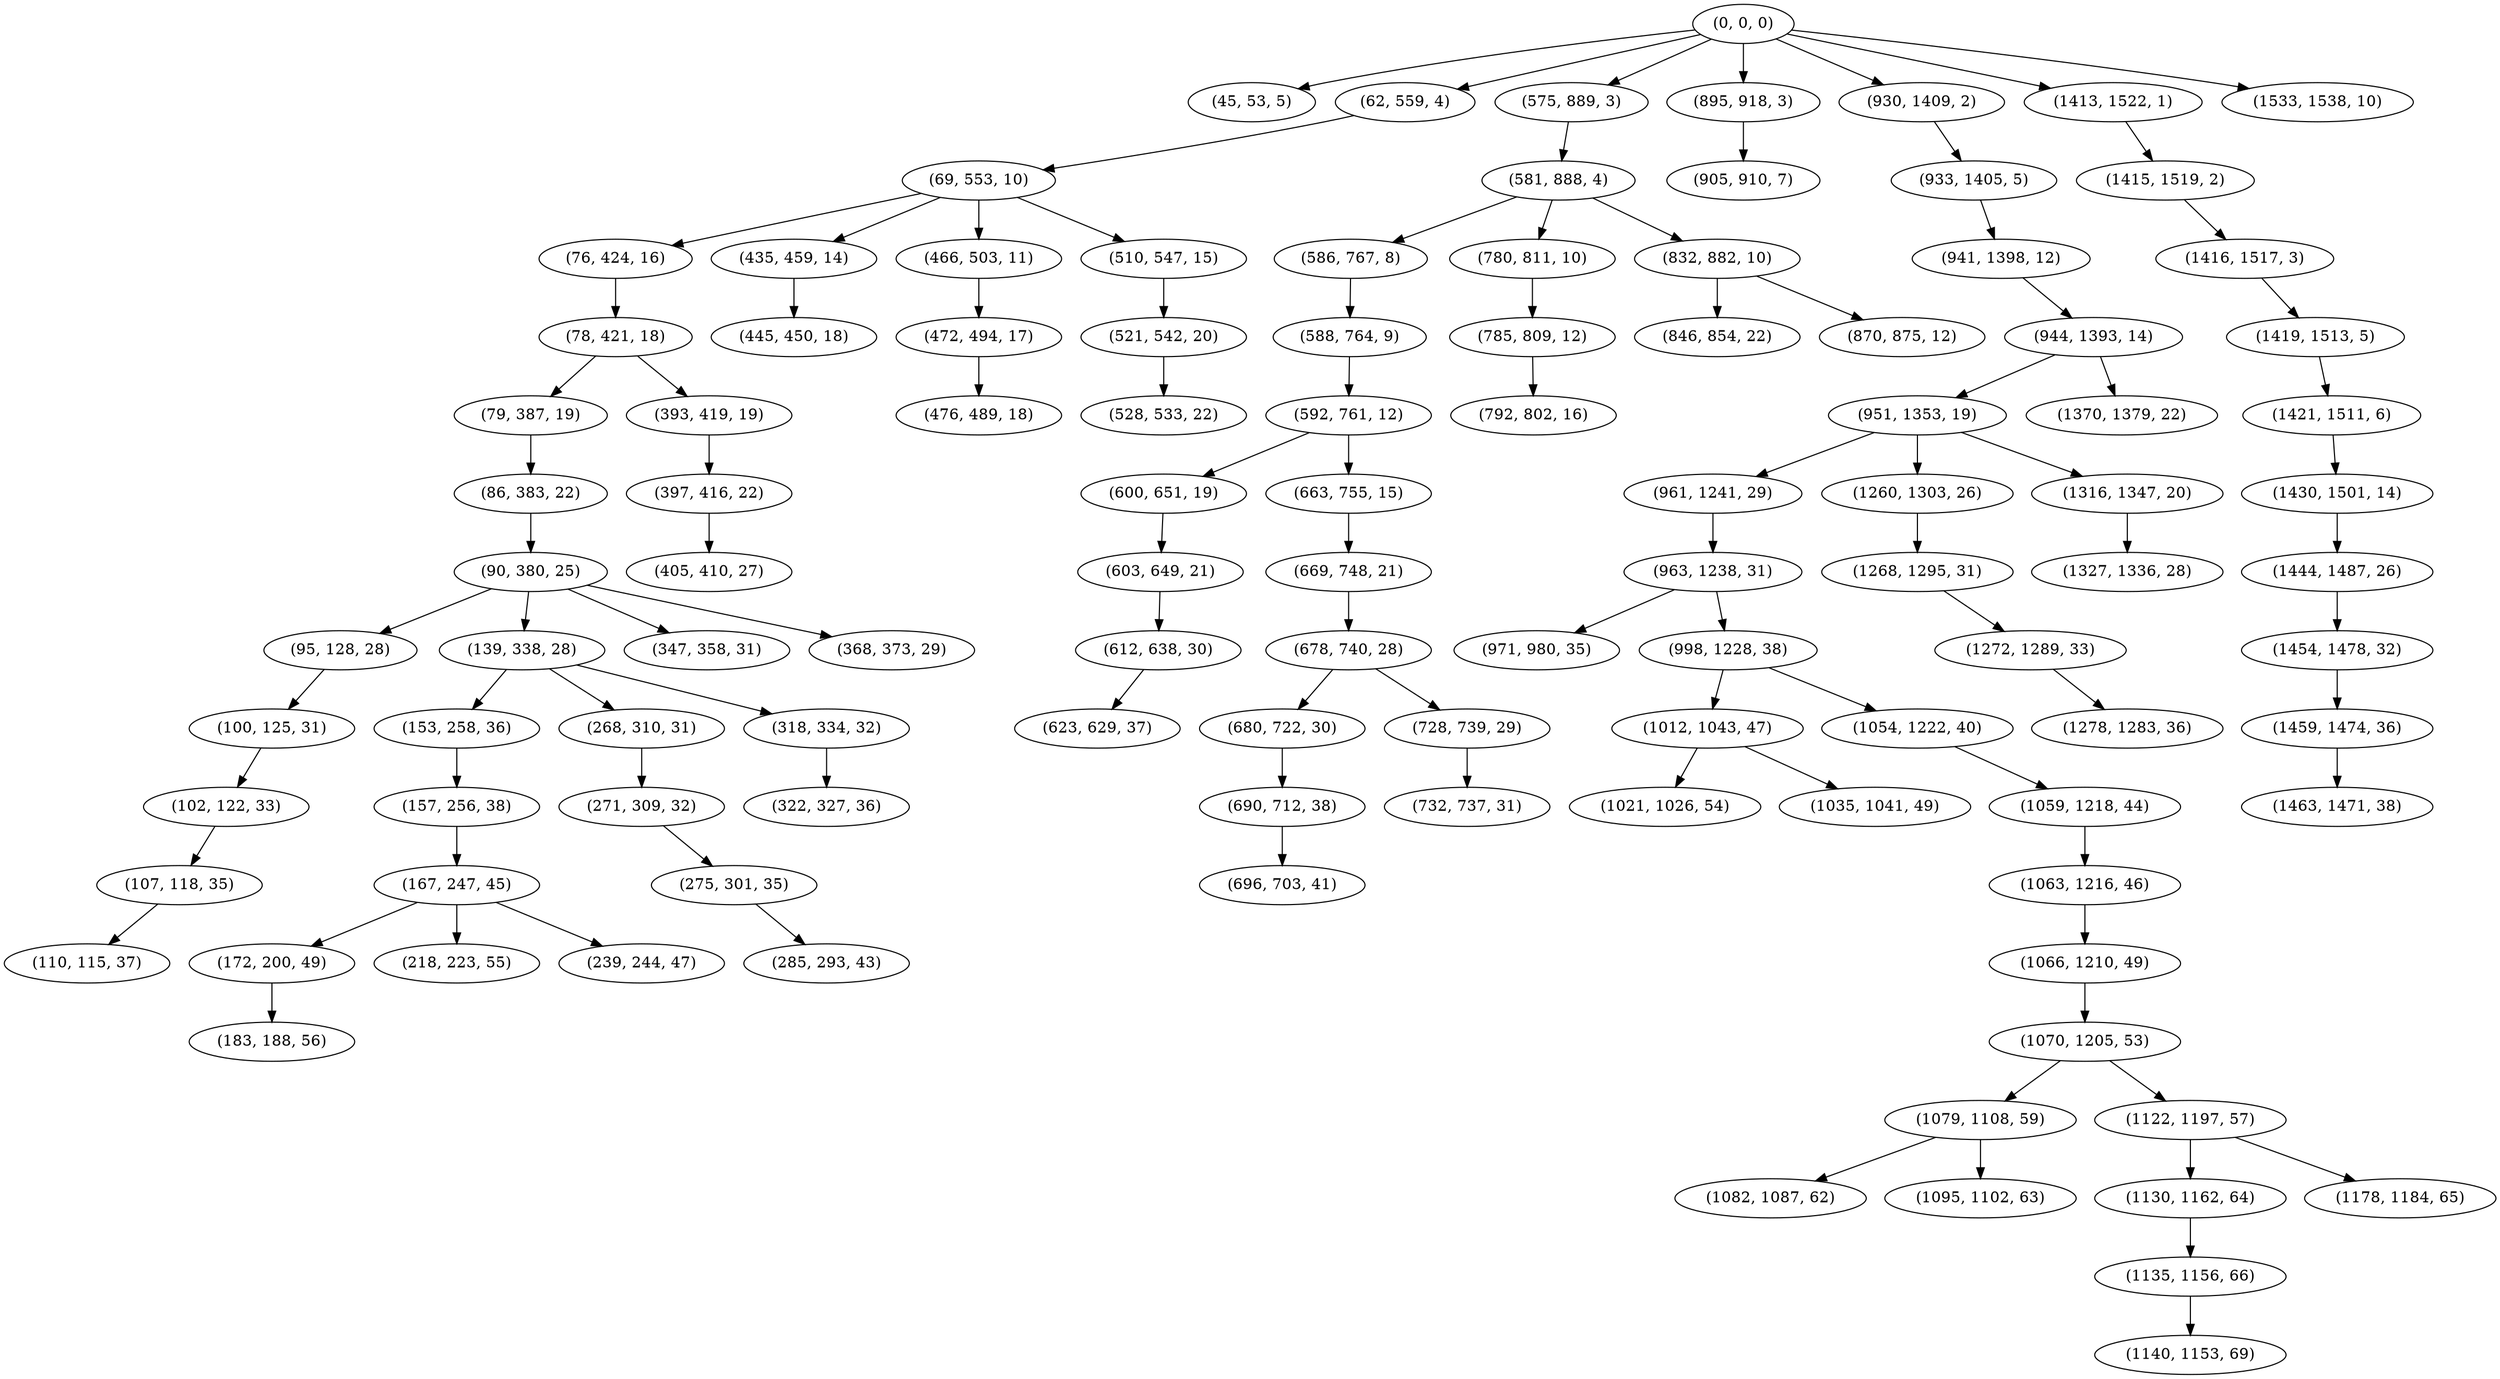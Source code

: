 digraph tree {
    "(0, 0, 0)";
    "(45, 53, 5)";
    "(62, 559, 4)";
    "(69, 553, 10)";
    "(76, 424, 16)";
    "(78, 421, 18)";
    "(79, 387, 19)";
    "(86, 383, 22)";
    "(90, 380, 25)";
    "(95, 128, 28)";
    "(100, 125, 31)";
    "(102, 122, 33)";
    "(107, 118, 35)";
    "(110, 115, 37)";
    "(139, 338, 28)";
    "(153, 258, 36)";
    "(157, 256, 38)";
    "(167, 247, 45)";
    "(172, 200, 49)";
    "(183, 188, 56)";
    "(218, 223, 55)";
    "(239, 244, 47)";
    "(268, 310, 31)";
    "(271, 309, 32)";
    "(275, 301, 35)";
    "(285, 293, 43)";
    "(318, 334, 32)";
    "(322, 327, 36)";
    "(347, 358, 31)";
    "(368, 373, 29)";
    "(393, 419, 19)";
    "(397, 416, 22)";
    "(405, 410, 27)";
    "(435, 459, 14)";
    "(445, 450, 18)";
    "(466, 503, 11)";
    "(472, 494, 17)";
    "(476, 489, 18)";
    "(510, 547, 15)";
    "(521, 542, 20)";
    "(528, 533, 22)";
    "(575, 889, 3)";
    "(581, 888, 4)";
    "(586, 767, 8)";
    "(588, 764, 9)";
    "(592, 761, 12)";
    "(600, 651, 19)";
    "(603, 649, 21)";
    "(612, 638, 30)";
    "(623, 629, 37)";
    "(663, 755, 15)";
    "(669, 748, 21)";
    "(678, 740, 28)";
    "(680, 722, 30)";
    "(690, 712, 38)";
    "(696, 703, 41)";
    "(728, 739, 29)";
    "(732, 737, 31)";
    "(780, 811, 10)";
    "(785, 809, 12)";
    "(792, 802, 16)";
    "(832, 882, 10)";
    "(846, 854, 22)";
    "(870, 875, 12)";
    "(895, 918, 3)";
    "(905, 910, 7)";
    "(930, 1409, 2)";
    "(933, 1405, 5)";
    "(941, 1398, 12)";
    "(944, 1393, 14)";
    "(951, 1353, 19)";
    "(961, 1241, 29)";
    "(963, 1238, 31)";
    "(971, 980, 35)";
    "(998, 1228, 38)";
    "(1012, 1043, 47)";
    "(1021, 1026, 54)";
    "(1035, 1041, 49)";
    "(1054, 1222, 40)";
    "(1059, 1218, 44)";
    "(1063, 1216, 46)";
    "(1066, 1210, 49)";
    "(1070, 1205, 53)";
    "(1079, 1108, 59)";
    "(1082, 1087, 62)";
    "(1095, 1102, 63)";
    "(1122, 1197, 57)";
    "(1130, 1162, 64)";
    "(1135, 1156, 66)";
    "(1140, 1153, 69)";
    "(1178, 1184, 65)";
    "(1260, 1303, 26)";
    "(1268, 1295, 31)";
    "(1272, 1289, 33)";
    "(1278, 1283, 36)";
    "(1316, 1347, 20)";
    "(1327, 1336, 28)";
    "(1370, 1379, 22)";
    "(1413, 1522, 1)";
    "(1415, 1519, 2)";
    "(1416, 1517, 3)";
    "(1419, 1513, 5)";
    "(1421, 1511, 6)";
    "(1430, 1501, 14)";
    "(1444, 1487, 26)";
    "(1454, 1478, 32)";
    "(1459, 1474, 36)";
    "(1463, 1471, 38)";
    "(1533, 1538, 10)";
    "(0, 0, 0)" -> "(45, 53, 5)";
    "(0, 0, 0)" -> "(62, 559, 4)";
    "(0, 0, 0)" -> "(575, 889, 3)";
    "(0, 0, 0)" -> "(895, 918, 3)";
    "(0, 0, 0)" -> "(930, 1409, 2)";
    "(0, 0, 0)" -> "(1413, 1522, 1)";
    "(0, 0, 0)" -> "(1533, 1538, 10)";
    "(62, 559, 4)" -> "(69, 553, 10)";
    "(69, 553, 10)" -> "(76, 424, 16)";
    "(69, 553, 10)" -> "(435, 459, 14)";
    "(69, 553, 10)" -> "(466, 503, 11)";
    "(69, 553, 10)" -> "(510, 547, 15)";
    "(76, 424, 16)" -> "(78, 421, 18)";
    "(78, 421, 18)" -> "(79, 387, 19)";
    "(78, 421, 18)" -> "(393, 419, 19)";
    "(79, 387, 19)" -> "(86, 383, 22)";
    "(86, 383, 22)" -> "(90, 380, 25)";
    "(90, 380, 25)" -> "(95, 128, 28)";
    "(90, 380, 25)" -> "(139, 338, 28)";
    "(90, 380, 25)" -> "(347, 358, 31)";
    "(90, 380, 25)" -> "(368, 373, 29)";
    "(95, 128, 28)" -> "(100, 125, 31)";
    "(100, 125, 31)" -> "(102, 122, 33)";
    "(102, 122, 33)" -> "(107, 118, 35)";
    "(107, 118, 35)" -> "(110, 115, 37)";
    "(139, 338, 28)" -> "(153, 258, 36)";
    "(139, 338, 28)" -> "(268, 310, 31)";
    "(139, 338, 28)" -> "(318, 334, 32)";
    "(153, 258, 36)" -> "(157, 256, 38)";
    "(157, 256, 38)" -> "(167, 247, 45)";
    "(167, 247, 45)" -> "(172, 200, 49)";
    "(167, 247, 45)" -> "(218, 223, 55)";
    "(167, 247, 45)" -> "(239, 244, 47)";
    "(172, 200, 49)" -> "(183, 188, 56)";
    "(268, 310, 31)" -> "(271, 309, 32)";
    "(271, 309, 32)" -> "(275, 301, 35)";
    "(275, 301, 35)" -> "(285, 293, 43)";
    "(318, 334, 32)" -> "(322, 327, 36)";
    "(393, 419, 19)" -> "(397, 416, 22)";
    "(397, 416, 22)" -> "(405, 410, 27)";
    "(435, 459, 14)" -> "(445, 450, 18)";
    "(466, 503, 11)" -> "(472, 494, 17)";
    "(472, 494, 17)" -> "(476, 489, 18)";
    "(510, 547, 15)" -> "(521, 542, 20)";
    "(521, 542, 20)" -> "(528, 533, 22)";
    "(575, 889, 3)" -> "(581, 888, 4)";
    "(581, 888, 4)" -> "(586, 767, 8)";
    "(581, 888, 4)" -> "(780, 811, 10)";
    "(581, 888, 4)" -> "(832, 882, 10)";
    "(586, 767, 8)" -> "(588, 764, 9)";
    "(588, 764, 9)" -> "(592, 761, 12)";
    "(592, 761, 12)" -> "(600, 651, 19)";
    "(592, 761, 12)" -> "(663, 755, 15)";
    "(600, 651, 19)" -> "(603, 649, 21)";
    "(603, 649, 21)" -> "(612, 638, 30)";
    "(612, 638, 30)" -> "(623, 629, 37)";
    "(663, 755, 15)" -> "(669, 748, 21)";
    "(669, 748, 21)" -> "(678, 740, 28)";
    "(678, 740, 28)" -> "(680, 722, 30)";
    "(678, 740, 28)" -> "(728, 739, 29)";
    "(680, 722, 30)" -> "(690, 712, 38)";
    "(690, 712, 38)" -> "(696, 703, 41)";
    "(728, 739, 29)" -> "(732, 737, 31)";
    "(780, 811, 10)" -> "(785, 809, 12)";
    "(785, 809, 12)" -> "(792, 802, 16)";
    "(832, 882, 10)" -> "(846, 854, 22)";
    "(832, 882, 10)" -> "(870, 875, 12)";
    "(895, 918, 3)" -> "(905, 910, 7)";
    "(930, 1409, 2)" -> "(933, 1405, 5)";
    "(933, 1405, 5)" -> "(941, 1398, 12)";
    "(941, 1398, 12)" -> "(944, 1393, 14)";
    "(944, 1393, 14)" -> "(951, 1353, 19)";
    "(944, 1393, 14)" -> "(1370, 1379, 22)";
    "(951, 1353, 19)" -> "(961, 1241, 29)";
    "(951, 1353, 19)" -> "(1260, 1303, 26)";
    "(951, 1353, 19)" -> "(1316, 1347, 20)";
    "(961, 1241, 29)" -> "(963, 1238, 31)";
    "(963, 1238, 31)" -> "(971, 980, 35)";
    "(963, 1238, 31)" -> "(998, 1228, 38)";
    "(998, 1228, 38)" -> "(1012, 1043, 47)";
    "(998, 1228, 38)" -> "(1054, 1222, 40)";
    "(1012, 1043, 47)" -> "(1021, 1026, 54)";
    "(1012, 1043, 47)" -> "(1035, 1041, 49)";
    "(1054, 1222, 40)" -> "(1059, 1218, 44)";
    "(1059, 1218, 44)" -> "(1063, 1216, 46)";
    "(1063, 1216, 46)" -> "(1066, 1210, 49)";
    "(1066, 1210, 49)" -> "(1070, 1205, 53)";
    "(1070, 1205, 53)" -> "(1079, 1108, 59)";
    "(1070, 1205, 53)" -> "(1122, 1197, 57)";
    "(1079, 1108, 59)" -> "(1082, 1087, 62)";
    "(1079, 1108, 59)" -> "(1095, 1102, 63)";
    "(1122, 1197, 57)" -> "(1130, 1162, 64)";
    "(1122, 1197, 57)" -> "(1178, 1184, 65)";
    "(1130, 1162, 64)" -> "(1135, 1156, 66)";
    "(1135, 1156, 66)" -> "(1140, 1153, 69)";
    "(1260, 1303, 26)" -> "(1268, 1295, 31)";
    "(1268, 1295, 31)" -> "(1272, 1289, 33)";
    "(1272, 1289, 33)" -> "(1278, 1283, 36)";
    "(1316, 1347, 20)" -> "(1327, 1336, 28)";
    "(1413, 1522, 1)" -> "(1415, 1519, 2)";
    "(1415, 1519, 2)" -> "(1416, 1517, 3)";
    "(1416, 1517, 3)" -> "(1419, 1513, 5)";
    "(1419, 1513, 5)" -> "(1421, 1511, 6)";
    "(1421, 1511, 6)" -> "(1430, 1501, 14)";
    "(1430, 1501, 14)" -> "(1444, 1487, 26)";
    "(1444, 1487, 26)" -> "(1454, 1478, 32)";
    "(1454, 1478, 32)" -> "(1459, 1474, 36)";
    "(1459, 1474, 36)" -> "(1463, 1471, 38)";
}
